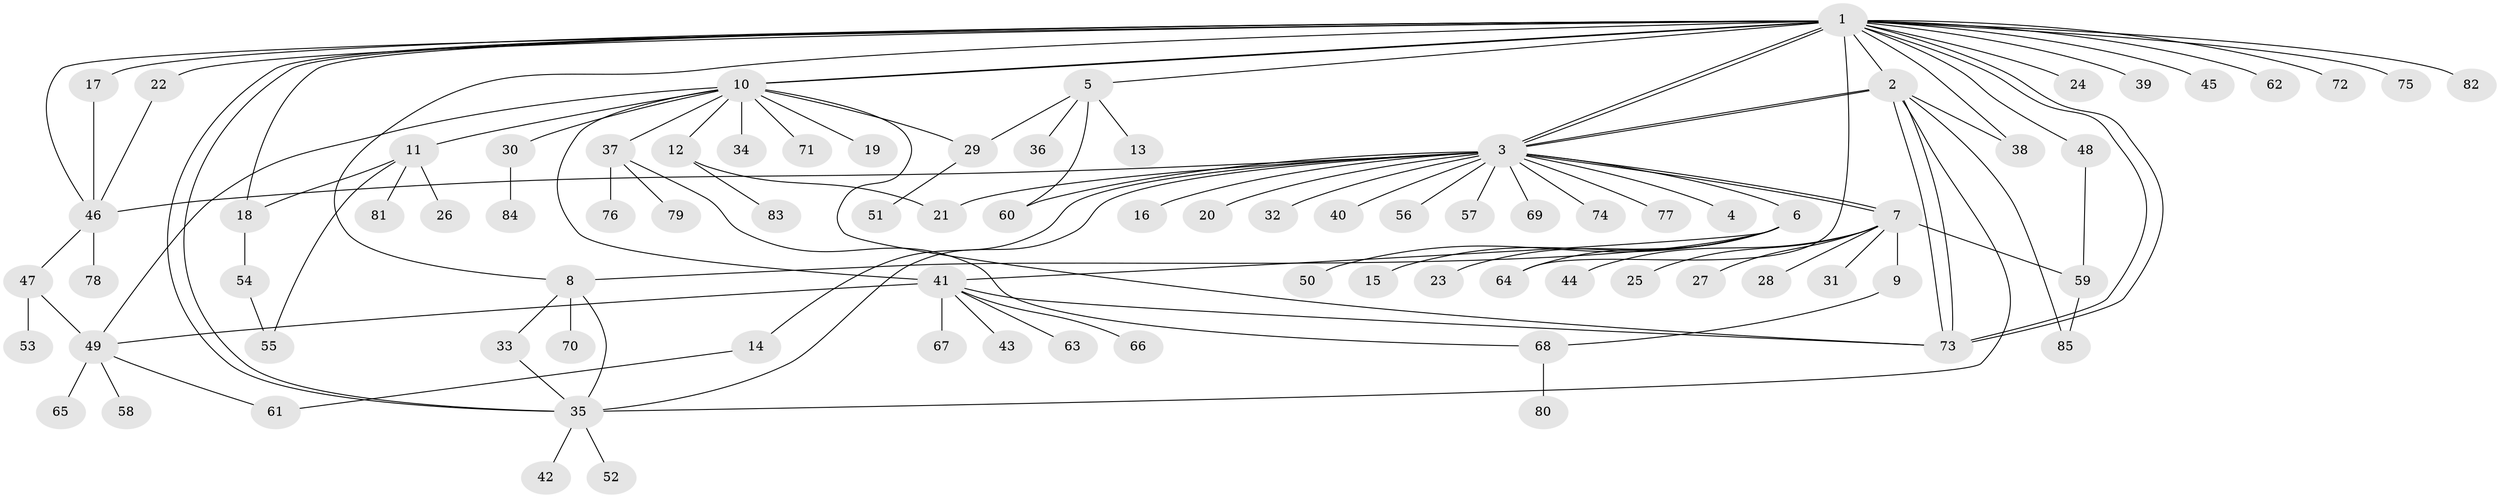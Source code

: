 // coarse degree distribution, {7: 0.07547169811320754, 17: 0.018867924528301886, 4: 0.05660377358490566, 6: 0.03773584905660377, 2: 0.1509433962264151, 11: 0.018867924528301886, 3: 0.05660377358490566, 1: 0.5660377358490566, 5: 0.018867924528301886}
// Generated by graph-tools (version 1.1) at 2025/50/03/04/25 22:50:03]
// undirected, 85 vertices, 117 edges
graph export_dot {
  node [color=gray90,style=filled];
  1;
  2;
  3;
  4;
  5;
  6;
  7;
  8;
  9;
  10;
  11;
  12;
  13;
  14;
  15;
  16;
  17;
  18;
  19;
  20;
  21;
  22;
  23;
  24;
  25;
  26;
  27;
  28;
  29;
  30;
  31;
  32;
  33;
  34;
  35;
  36;
  37;
  38;
  39;
  40;
  41;
  42;
  43;
  44;
  45;
  46;
  47;
  48;
  49;
  50;
  51;
  52;
  53;
  54;
  55;
  56;
  57;
  58;
  59;
  60;
  61;
  62;
  63;
  64;
  65;
  66;
  67;
  68;
  69;
  70;
  71;
  72;
  73;
  74;
  75;
  76;
  77;
  78;
  79;
  80;
  81;
  82;
  83;
  84;
  85;
  1 -- 2;
  1 -- 3;
  1 -- 3;
  1 -- 5;
  1 -- 8;
  1 -- 10;
  1 -- 10;
  1 -- 17;
  1 -- 18;
  1 -- 22;
  1 -- 24;
  1 -- 35;
  1 -- 35;
  1 -- 38;
  1 -- 39;
  1 -- 45;
  1 -- 46;
  1 -- 48;
  1 -- 62;
  1 -- 64;
  1 -- 72;
  1 -- 73;
  1 -- 73;
  1 -- 75;
  1 -- 82;
  2 -- 3;
  2 -- 3;
  2 -- 35;
  2 -- 38;
  2 -- 73;
  2 -- 73;
  2 -- 85;
  3 -- 4;
  3 -- 6;
  3 -- 7;
  3 -- 7;
  3 -- 14;
  3 -- 16;
  3 -- 20;
  3 -- 21;
  3 -- 32;
  3 -- 35;
  3 -- 40;
  3 -- 46;
  3 -- 56;
  3 -- 57;
  3 -- 60;
  3 -- 69;
  3 -- 74;
  3 -- 77;
  5 -- 13;
  5 -- 29;
  5 -- 36;
  5 -- 60;
  6 -- 8;
  6 -- 15;
  6 -- 23;
  6 -- 41;
  6 -- 50;
  6 -- 64;
  7 -- 9;
  7 -- 25;
  7 -- 27;
  7 -- 28;
  7 -- 31;
  7 -- 44;
  7 -- 59;
  8 -- 33;
  8 -- 35;
  8 -- 70;
  9 -- 68;
  10 -- 11;
  10 -- 12;
  10 -- 19;
  10 -- 29;
  10 -- 30;
  10 -- 34;
  10 -- 37;
  10 -- 41;
  10 -- 49;
  10 -- 71;
  10 -- 73;
  11 -- 18;
  11 -- 26;
  11 -- 55;
  11 -- 81;
  12 -- 21;
  12 -- 83;
  14 -- 61;
  17 -- 46;
  18 -- 54;
  22 -- 46;
  29 -- 51;
  30 -- 84;
  33 -- 35;
  35 -- 42;
  35 -- 52;
  37 -- 68;
  37 -- 76;
  37 -- 79;
  41 -- 43;
  41 -- 49;
  41 -- 63;
  41 -- 66;
  41 -- 67;
  41 -- 73;
  46 -- 47;
  46 -- 78;
  47 -- 49;
  47 -- 53;
  48 -- 59;
  49 -- 58;
  49 -- 61;
  49 -- 65;
  54 -- 55;
  59 -- 85;
  68 -- 80;
}
